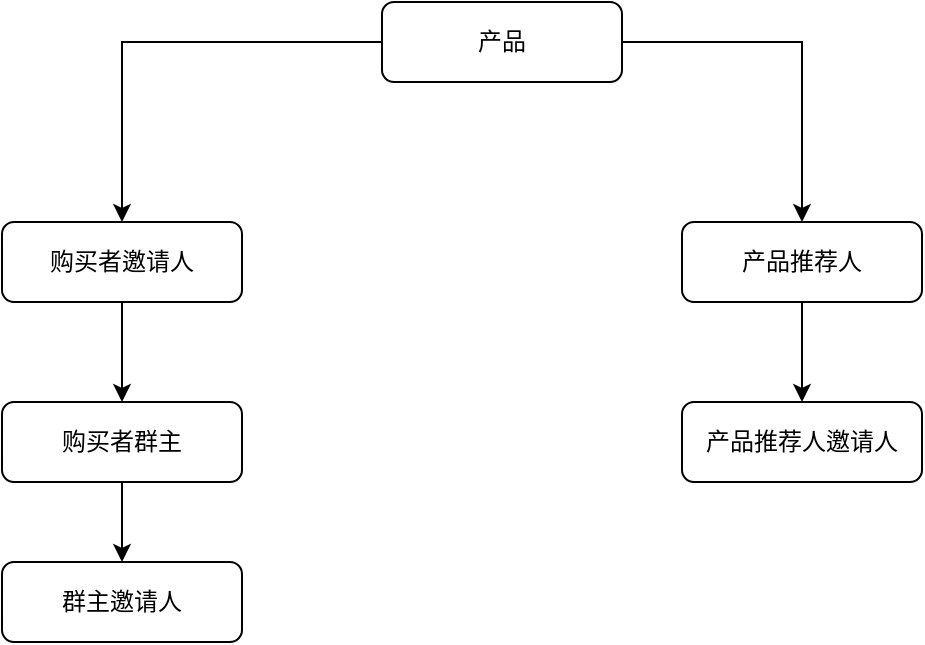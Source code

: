<mxfile version="21.5.1" type="github">
  <diagram name="第 1 页" id="J3-4bF8GpwjbY9TRuUBL">
    <mxGraphModel dx="1365" dy="771" grid="1" gridSize="10" guides="1" tooltips="1" connect="1" arrows="1" fold="1" page="1" pageScale="1" pageWidth="827" pageHeight="1169" math="0" shadow="0">
      <root>
        <mxCell id="0" />
        <mxCell id="1" parent="0" />
        <mxCell id="2EmJ8Vg1qvY9GF38ps4z-5" value="" style="edgeStyle=orthogonalEdgeStyle;rounded=0;orthogonalLoop=1;jettySize=auto;html=1;" edge="1" parent="1" source="2EmJ8Vg1qvY9GF38ps4z-1" target="2EmJ8Vg1qvY9GF38ps4z-4">
          <mxGeometry relative="1" as="geometry" />
        </mxCell>
        <mxCell id="2EmJ8Vg1qvY9GF38ps4z-11" value="" style="edgeStyle=orthogonalEdgeStyle;rounded=0;orthogonalLoop=1;jettySize=auto;html=1;" edge="1" parent="1" source="2EmJ8Vg1qvY9GF38ps4z-1" target="2EmJ8Vg1qvY9GF38ps4z-10">
          <mxGeometry relative="1" as="geometry" />
        </mxCell>
        <mxCell id="2EmJ8Vg1qvY9GF38ps4z-1" value="产品" style="rounded=1;whiteSpace=wrap;html=1;" vertex="1" parent="1">
          <mxGeometry x="340" y="120" width="120" height="40" as="geometry" />
        </mxCell>
        <mxCell id="2EmJ8Vg1qvY9GF38ps4z-7" value="" style="edgeStyle=orthogonalEdgeStyle;rounded=0;orthogonalLoop=1;jettySize=auto;html=1;" edge="1" parent="1" source="2EmJ8Vg1qvY9GF38ps4z-4" target="2EmJ8Vg1qvY9GF38ps4z-6">
          <mxGeometry relative="1" as="geometry" />
        </mxCell>
        <mxCell id="2EmJ8Vg1qvY9GF38ps4z-4" value="购买者邀请人" style="whiteSpace=wrap;html=1;rounded=1;" vertex="1" parent="1">
          <mxGeometry x="150" y="230" width="120" height="40" as="geometry" />
        </mxCell>
        <mxCell id="2EmJ8Vg1qvY9GF38ps4z-9" value="" style="edgeStyle=orthogonalEdgeStyle;rounded=0;orthogonalLoop=1;jettySize=auto;html=1;" edge="1" parent="1" source="2EmJ8Vg1qvY9GF38ps4z-6" target="2EmJ8Vg1qvY9GF38ps4z-8">
          <mxGeometry relative="1" as="geometry" />
        </mxCell>
        <mxCell id="2EmJ8Vg1qvY9GF38ps4z-6" value="购买者群主" style="whiteSpace=wrap;html=1;rounded=1;" vertex="1" parent="1">
          <mxGeometry x="150" y="320" width="120" height="40" as="geometry" />
        </mxCell>
        <mxCell id="2EmJ8Vg1qvY9GF38ps4z-8" value="群主邀请人" style="whiteSpace=wrap;html=1;rounded=1;" vertex="1" parent="1">
          <mxGeometry x="150" y="400" width="120" height="40" as="geometry" />
        </mxCell>
        <mxCell id="2EmJ8Vg1qvY9GF38ps4z-13" value="" style="edgeStyle=orthogonalEdgeStyle;rounded=0;orthogonalLoop=1;jettySize=auto;html=1;" edge="1" parent="1" source="2EmJ8Vg1qvY9GF38ps4z-10" target="2EmJ8Vg1qvY9GF38ps4z-12">
          <mxGeometry relative="1" as="geometry" />
        </mxCell>
        <mxCell id="2EmJ8Vg1qvY9GF38ps4z-10" value="产品推荐人" style="rounded=1;whiteSpace=wrap;html=1;" vertex="1" parent="1">
          <mxGeometry x="490" y="230" width="120" height="40" as="geometry" />
        </mxCell>
        <mxCell id="2EmJ8Vg1qvY9GF38ps4z-12" value="产品推荐人邀请人" style="rounded=1;whiteSpace=wrap;html=1;" vertex="1" parent="1">
          <mxGeometry x="490" y="320" width="120" height="40" as="geometry" />
        </mxCell>
      </root>
    </mxGraphModel>
  </diagram>
</mxfile>
